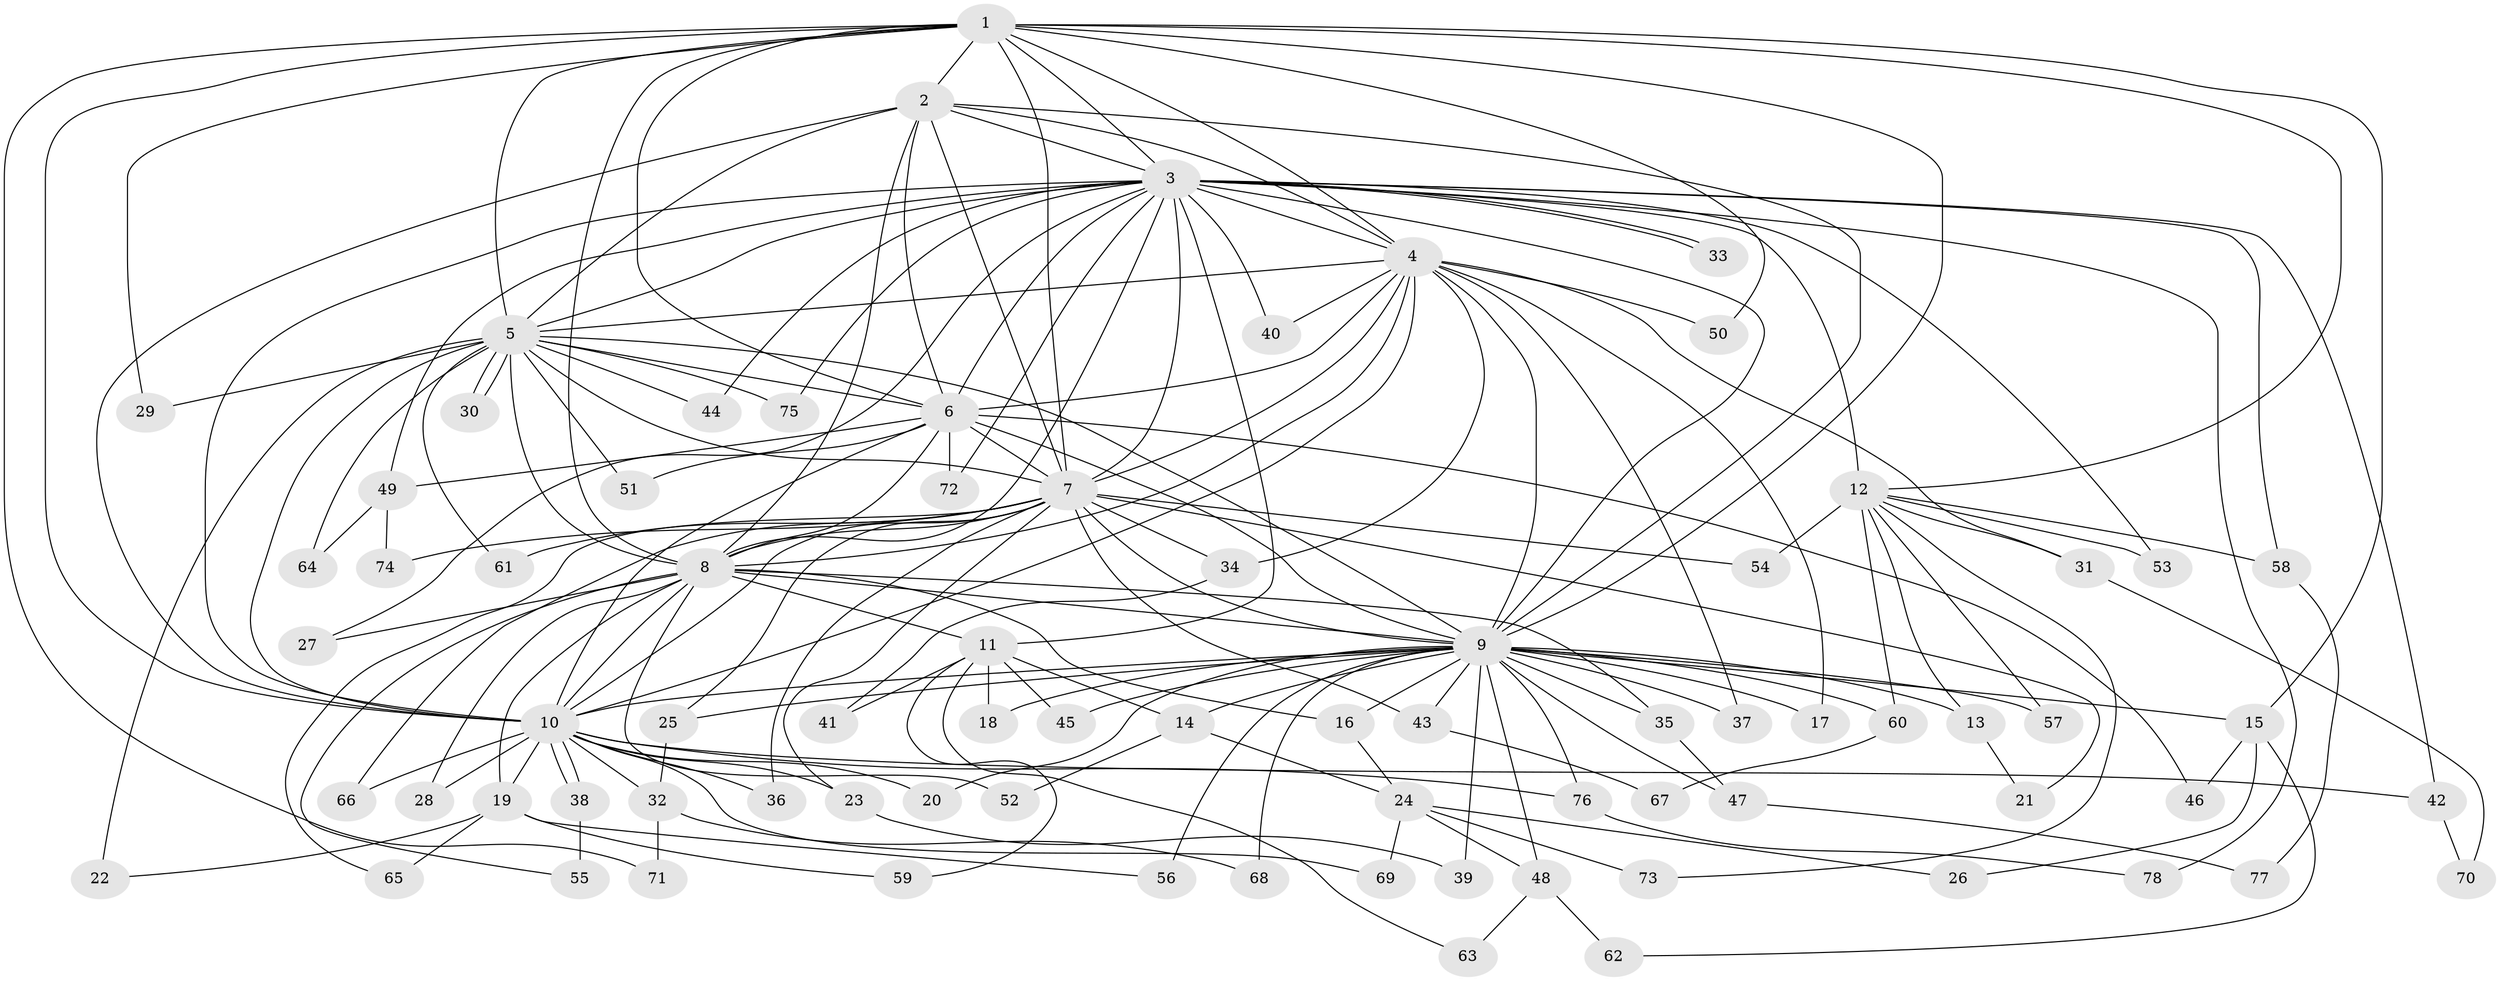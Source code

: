// coarse degree distribution, {17: 0.03333333333333333, 7: 0.016666666666666666, 19: 0.016666666666666666, 14: 0.016666666666666666, 18: 0.03333333333333333, 26: 0.016666666666666666, 8: 0.016666666666666666, 10: 0.016666666666666666, 3: 0.2, 4: 0.06666666666666667, 5: 0.016666666666666666, 2: 0.5, 6: 0.03333333333333333, 1: 0.016666666666666666}
// Generated by graph-tools (version 1.1) at 2025/23/03/03/25 07:23:39]
// undirected, 78 vertices, 181 edges
graph export_dot {
graph [start="1"]
  node [color=gray90,style=filled];
  1;
  2;
  3;
  4;
  5;
  6;
  7;
  8;
  9;
  10;
  11;
  12;
  13;
  14;
  15;
  16;
  17;
  18;
  19;
  20;
  21;
  22;
  23;
  24;
  25;
  26;
  27;
  28;
  29;
  30;
  31;
  32;
  33;
  34;
  35;
  36;
  37;
  38;
  39;
  40;
  41;
  42;
  43;
  44;
  45;
  46;
  47;
  48;
  49;
  50;
  51;
  52;
  53;
  54;
  55;
  56;
  57;
  58;
  59;
  60;
  61;
  62;
  63;
  64;
  65;
  66;
  67;
  68;
  69;
  70;
  71;
  72;
  73;
  74;
  75;
  76;
  77;
  78;
  1 -- 2;
  1 -- 3;
  1 -- 4;
  1 -- 5;
  1 -- 6;
  1 -- 7;
  1 -- 8;
  1 -- 9;
  1 -- 10;
  1 -- 12;
  1 -- 15;
  1 -- 29;
  1 -- 50;
  1 -- 71;
  2 -- 3;
  2 -- 4;
  2 -- 5;
  2 -- 6;
  2 -- 7;
  2 -- 8;
  2 -- 9;
  2 -- 10;
  3 -- 4;
  3 -- 5;
  3 -- 6;
  3 -- 7;
  3 -- 8;
  3 -- 9;
  3 -- 10;
  3 -- 11;
  3 -- 12;
  3 -- 27;
  3 -- 33;
  3 -- 33;
  3 -- 40;
  3 -- 42;
  3 -- 44;
  3 -- 49;
  3 -- 53;
  3 -- 58;
  3 -- 72;
  3 -- 75;
  3 -- 78;
  4 -- 5;
  4 -- 6;
  4 -- 7;
  4 -- 8;
  4 -- 9;
  4 -- 10;
  4 -- 17;
  4 -- 31;
  4 -- 34;
  4 -- 37;
  4 -- 40;
  4 -- 50;
  5 -- 6;
  5 -- 7;
  5 -- 8;
  5 -- 9;
  5 -- 10;
  5 -- 22;
  5 -- 29;
  5 -- 30;
  5 -- 30;
  5 -- 44;
  5 -- 51;
  5 -- 61;
  5 -- 64;
  5 -- 75;
  6 -- 7;
  6 -- 8;
  6 -- 9;
  6 -- 10;
  6 -- 46;
  6 -- 49;
  6 -- 51;
  6 -- 72;
  7 -- 8;
  7 -- 9;
  7 -- 10;
  7 -- 21;
  7 -- 23;
  7 -- 25;
  7 -- 34;
  7 -- 36;
  7 -- 43;
  7 -- 54;
  7 -- 61;
  7 -- 65;
  7 -- 66;
  7 -- 74;
  8 -- 9;
  8 -- 10;
  8 -- 11;
  8 -- 16;
  8 -- 19;
  8 -- 27;
  8 -- 28;
  8 -- 35;
  8 -- 52;
  8 -- 55;
  9 -- 10;
  9 -- 13;
  9 -- 14;
  9 -- 15;
  9 -- 16;
  9 -- 17;
  9 -- 18;
  9 -- 20;
  9 -- 25;
  9 -- 35;
  9 -- 37;
  9 -- 39;
  9 -- 43;
  9 -- 45;
  9 -- 47;
  9 -- 48;
  9 -- 56;
  9 -- 57;
  9 -- 60;
  9 -- 68;
  9 -- 76;
  10 -- 19;
  10 -- 20;
  10 -- 23;
  10 -- 28;
  10 -- 32;
  10 -- 36;
  10 -- 38;
  10 -- 38;
  10 -- 42;
  10 -- 66;
  10 -- 69;
  10 -- 76;
  11 -- 14;
  11 -- 18;
  11 -- 41;
  11 -- 45;
  11 -- 59;
  11 -- 63;
  12 -- 13;
  12 -- 31;
  12 -- 53;
  12 -- 54;
  12 -- 57;
  12 -- 58;
  12 -- 60;
  12 -- 73;
  13 -- 21;
  14 -- 24;
  14 -- 52;
  15 -- 26;
  15 -- 46;
  15 -- 62;
  16 -- 24;
  19 -- 22;
  19 -- 56;
  19 -- 59;
  19 -- 65;
  23 -- 39;
  24 -- 26;
  24 -- 48;
  24 -- 69;
  24 -- 73;
  25 -- 32;
  31 -- 70;
  32 -- 68;
  32 -- 71;
  34 -- 41;
  35 -- 47;
  38 -- 55;
  42 -- 70;
  43 -- 67;
  47 -- 77;
  48 -- 62;
  48 -- 63;
  49 -- 64;
  49 -- 74;
  58 -- 77;
  60 -- 67;
  76 -- 78;
}
